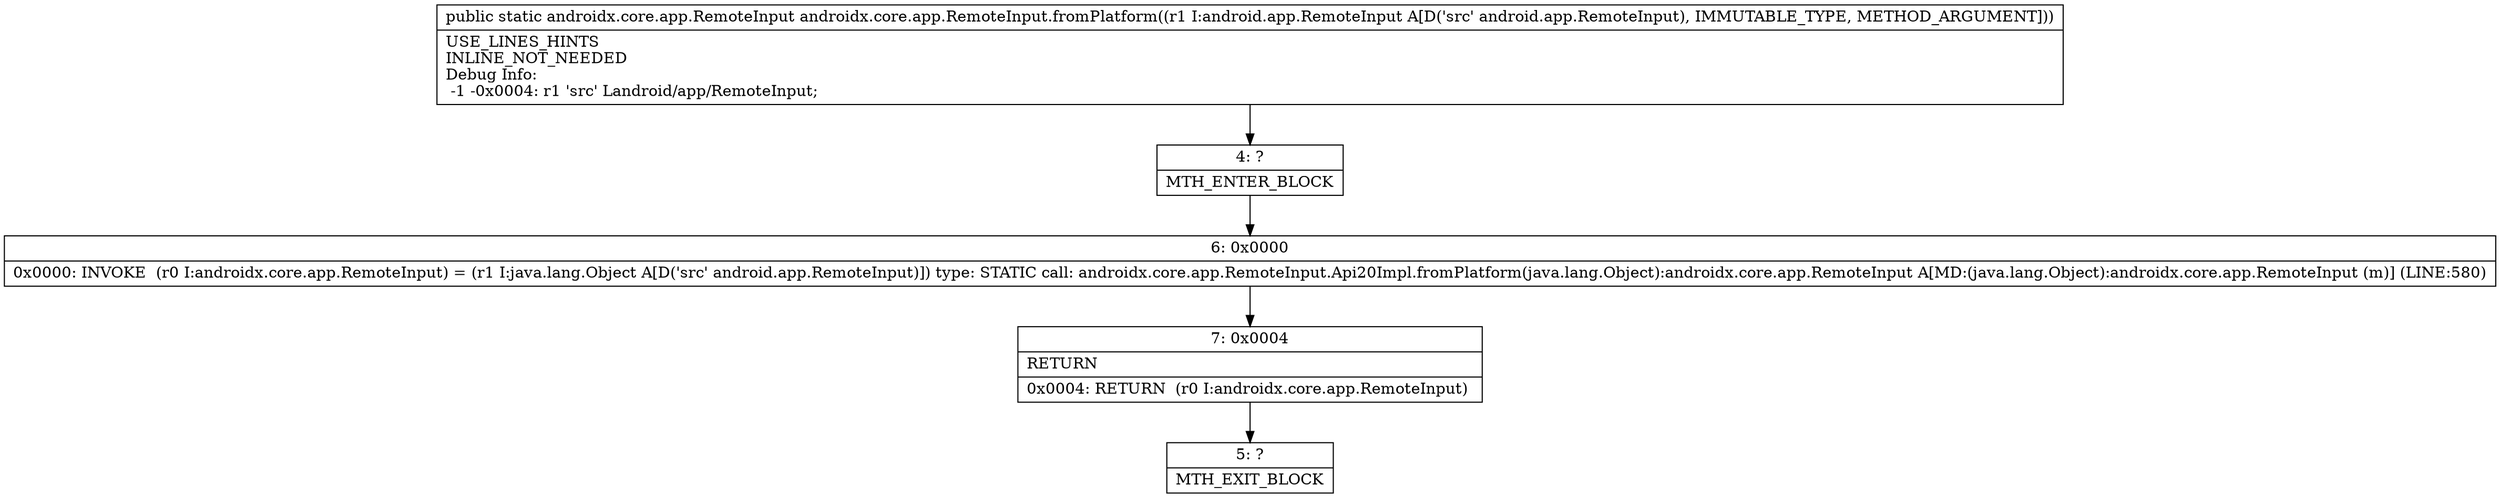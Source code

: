digraph "CFG forandroidx.core.app.RemoteInput.fromPlatform(Landroid\/app\/RemoteInput;)Landroidx\/core\/app\/RemoteInput;" {
Node_4 [shape=record,label="{4\:\ ?|MTH_ENTER_BLOCK\l}"];
Node_6 [shape=record,label="{6\:\ 0x0000|0x0000: INVOKE  (r0 I:androidx.core.app.RemoteInput) = (r1 I:java.lang.Object A[D('src' android.app.RemoteInput)]) type: STATIC call: androidx.core.app.RemoteInput.Api20Impl.fromPlatform(java.lang.Object):androidx.core.app.RemoteInput A[MD:(java.lang.Object):androidx.core.app.RemoteInput (m)] (LINE:580)\l}"];
Node_7 [shape=record,label="{7\:\ 0x0004|RETURN\l|0x0004: RETURN  (r0 I:androidx.core.app.RemoteInput) \l}"];
Node_5 [shape=record,label="{5\:\ ?|MTH_EXIT_BLOCK\l}"];
MethodNode[shape=record,label="{public static androidx.core.app.RemoteInput androidx.core.app.RemoteInput.fromPlatform((r1 I:android.app.RemoteInput A[D('src' android.app.RemoteInput), IMMUTABLE_TYPE, METHOD_ARGUMENT]))  | USE_LINES_HINTS\lINLINE_NOT_NEEDED\lDebug Info:\l  \-1 \-0x0004: r1 'src' Landroid\/app\/RemoteInput;\l}"];
MethodNode -> Node_4;Node_4 -> Node_6;
Node_6 -> Node_7;
Node_7 -> Node_5;
}

